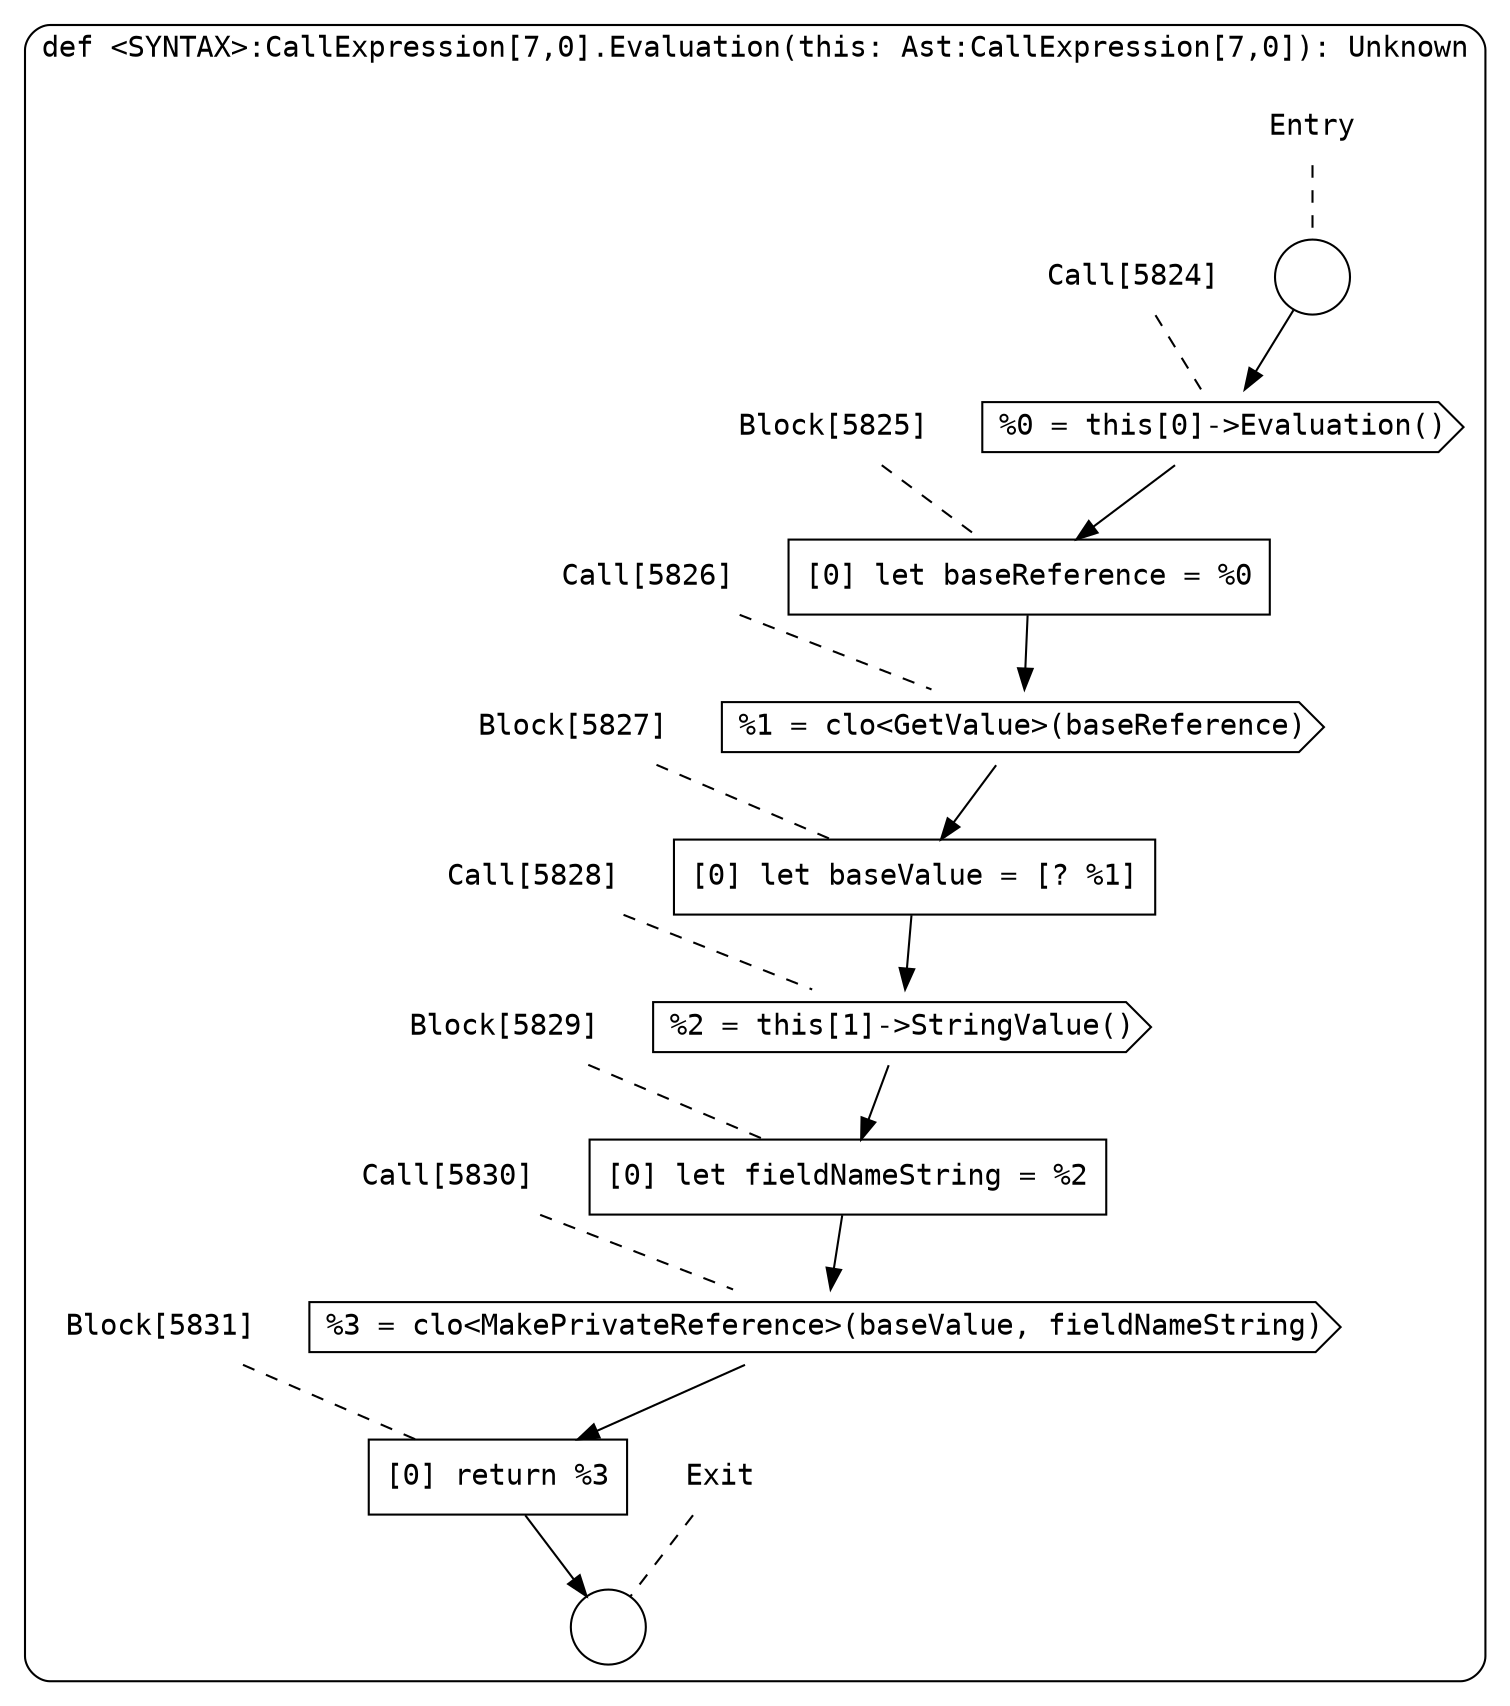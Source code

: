 digraph {
  graph [fontname = "Consolas"]
  node [fontname = "Consolas"]
  edge [fontname = "Consolas"]
  subgraph cluster1263 {
    label = "def <SYNTAX>:CallExpression[7,0].Evaluation(this: Ast:CallExpression[7,0]): Unknown"
    style = rounded
    cluster1263_entry_name [shape=none, label=<<font color="black">Entry</font>>]
    cluster1263_entry_name -> cluster1263_entry [arrowhead=none, color="black", style=dashed]
    cluster1263_entry [shape=circle label=" " color="black" fillcolor="white" style=filled]
    cluster1263_entry -> node5824 [color="black"]
    cluster1263_exit_name [shape=none, label=<<font color="black">Exit</font>>]
    cluster1263_exit_name -> cluster1263_exit [arrowhead=none, color="black", style=dashed]
    cluster1263_exit [shape=circle label=" " color="black" fillcolor="white" style=filled]
    node5824_name [shape=none, label=<<font color="black">Call[5824]</font>>]
    node5824_name -> node5824 [arrowhead=none, color="black", style=dashed]
    node5824 [shape=cds, label=<<font color="black">%0 = this[0]-&gt;Evaluation()</font>> color="black" fillcolor="white", style=filled]
    node5824 -> node5825 [color="black"]
    node5825_name [shape=none, label=<<font color="black">Block[5825]</font>>]
    node5825_name -> node5825 [arrowhead=none, color="black", style=dashed]
    node5825 [shape=box, label=<<font color="black">[0] let baseReference = %0<BR ALIGN="LEFT"/></font>> color="black" fillcolor="white", style=filled]
    node5825 -> node5826 [color="black"]
    node5826_name [shape=none, label=<<font color="black">Call[5826]</font>>]
    node5826_name -> node5826 [arrowhead=none, color="black", style=dashed]
    node5826 [shape=cds, label=<<font color="black">%1 = clo&lt;GetValue&gt;(baseReference)</font>> color="black" fillcolor="white", style=filled]
    node5826 -> node5827 [color="black"]
    node5827_name [shape=none, label=<<font color="black">Block[5827]</font>>]
    node5827_name -> node5827 [arrowhead=none, color="black", style=dashed]
    node5827 [shape=box, label=<<font color="black">[0] let baseValue = [? %1]<BR ALIGN="LEFT"/></font>> color="black" fillcolor="white", style=filled]
    node5827 -> node5828 [color="black"]
    node5828_name [shape=none, label=<<font color="black">Call[5828]</font>>]
    node5828_name -> node5828 [arrowhead=none, color="black", style=dashed]
    node5828 [shape=cds, label=<<font color="black">%2 = this[1]-&gt;StringValue()</font>> color="black" fillcolor="white", style=filled]
    node5828 -> node5829 [color="black"]
    node5829_name [shape=none, label=<<font color="black">Block[5829]</font>>]
    node5829_name -> node5829 [arrowhead=none, color="black", style=dashed]
    node5829 [shape=box, label=<<font color="black">[0] let fieldNameString = %2<BR ALIGN="LEFT"/></font>> color="black" fillcolor="white", style=filled]
    node5829 -> node5830 [color="black"]
    node5830_name [shape=none, label=<<font color="black">Call[5830]</font>>]
    node5830_name -> node5830 [arrowhead=none, color="black", style=dashed]
    node5830 [shape=cds, label=<<font color="black">%3 = clo&lt;MakePrivateReference&gt;(baseValue, fieldNameString)</font>> color="black" fillcolor="white", style=filled]
    node5830 -> node5831 [color="black"]
    node5831_name [shape=none, label=<<font color="black">Block[5831]</font>>]
    node5831_name -> node5831 [arrowhead=none, color="black", style=dashed]
    node5831 [shape=box, label=<<font color="black">[0] return %3<BR ALIGN="LEFT"/></font>> color="black" fillcolor="white", style=filled]
    node5831 -> cluster1263_exit [color="black"]
  }
}